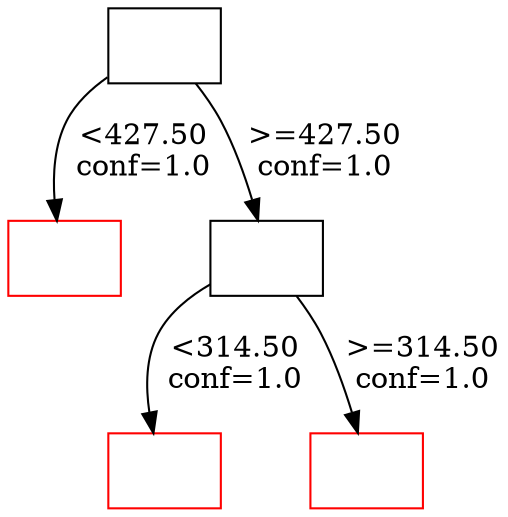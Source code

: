 digraph mediationTree{
8609575892909[label="",shape=box, color=black, image="./imgs/8609575892909.png"]8609575892909->8609575862649[label="<427.50
 conf=1.0 "]
8609575862649[label="",shape=box, color=red,image="./imgs/8609575862649.png"]8609575892909->8609575862725[label=">=427.50
 conf=1.0 "]
8609575862725[label="",shape=box, color=black, image="./imgs/8609575862725.png"]8609575862725->8609575858129[label="<314.50
 conf=1.0 "]
8609575858129[label="",shape=box, color=red,image="./imgs/8609575858129.png"]8609575862725->8609575858097[label=">=314.50
 conf=1.0 "]
8609575858097[label="",shape=box, color=red,image="./imgs/8609575858097.png"]
}